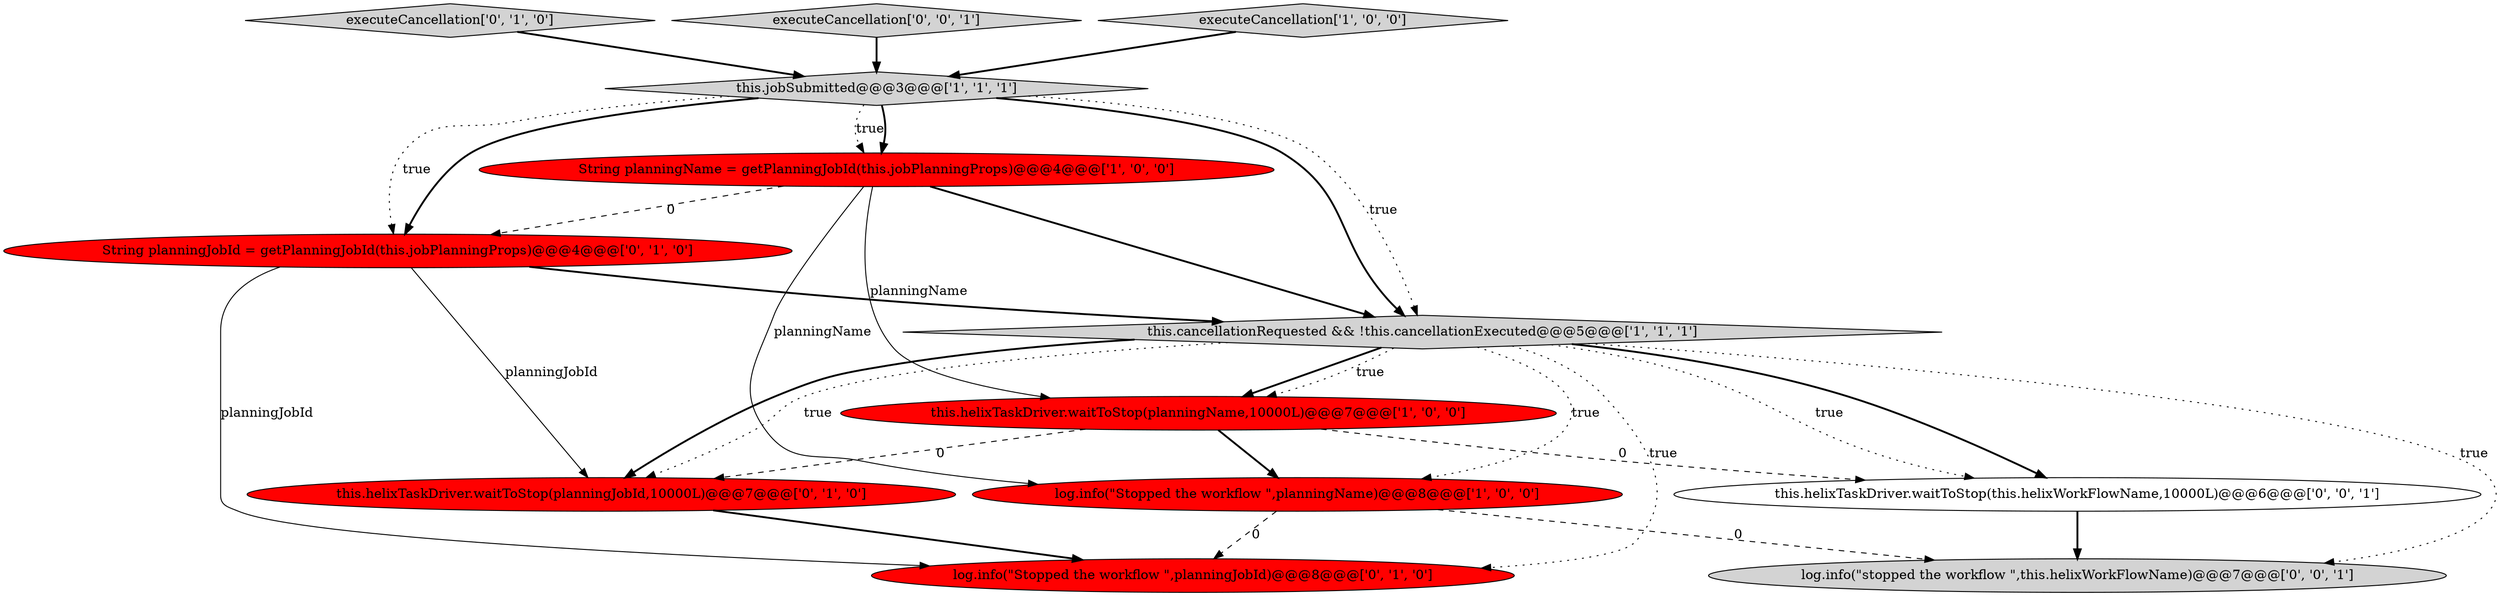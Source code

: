 digraph {
7 [style = filled, label = "executeCancellation['0', '1', '0']", fillcolor = lightgray, shape = diamond image = "AAA0AAABBB2BBB"];
8 [style = filled, label = "log.info(\"Stopped the workflow \",planningJobId)@@@8@@@['0', '1', '0']", fillcolor = red, shape = ellipse image = "AAA1AAABBB2BBB"];
10 [style = filled, label = "executeCancellation['0', '0', '1']", fillcolor = lightgray, shape = diamond image = "AAA0AAABBB3BBB"];
4 [style = filled, label = "log.info(\"Stopped the workflow \",planningName)@@@8@@@['1', '0', '0']", fillcolor = red, shape = ellipse image = "AAA1AAABBB1BBB"];
2 [style = filled, label = "executeCancellation['1', '0', '0']", fillcolor = lightgray, shape = diamond image = "AAA0AAABBB1BBB"];
9 [style = filled, label = "String planningJobId = getPlanningJobId(this.jobPlanningProps)@@@4@@@['0', '1', '0']", fillcolor = red, shape = ellipse image = "AAA1AAABBB2BBB"];
1 [style = filled, label = "this.helixTaskDriver.waitToStop(planningName,10000L)@@@7@@@['1', '0', '0']", fillcolor = red, shape = ellipse image = "AAA1AAABBB1BBB"];
3 [style = filled, label = "this.cancellationRequested && !this.cancellationExecuted@@@5@@@['1', '1', '1']", fillcolor = lightgray, shape = diamond image = "AAA0AAABBB1BBB"];
5 [style = filled, label = "String planningName = getPlanningJobId(this.jobPlanningProps)@@@4@@@['1', '0', '0']", fillcolor = red, shape = ellipse image = "AAA1AAABBB1BBB"];
11 [style = filled, label = "this.helixTaskDriver.waitToStop(this.helixWorkFlowName,10000L)@@@6@@@['0', '0', '1']", fillcolor = white, shape = ellipse image = "AAA0AAABBB3BBB"];
6 [style = filled, label = "this.helixTaskDriver.waitToStop(planningJobId,10000L)@@@7@@@['0', '1', '0']", fillcolor = red, shape = ellipse image = "AAA1AAABBB2BBB"];
0 [style = filled, label = "this.jobSubmitted@@@3@@@['1', '1', '1']", fillcolor = lightgray, shape = diamond image = "AAA0AAABBB1BBB"];
12 [style = filled, label = "log.info(\"stopped the workflow \",this.helixWorkFlowName)@@@7@@@['0', '0', '1']", fillcolor = lightgray, shape = ellipse image = "AAA0AAABBB3BBB"];
3->11 [style = dotted, label="true"];
5->3 [style = bold, label=""];
0->3 [style = bold, label=""];
1->4 [style = bold, label=""];
0->9 [style = bold, label=""];
0->5 [style = dotted, label="true"];
9->8 [style = solid, label="planningJobId"];
3->1 [style = bold, label=""];
3->11 [style = bold, label=""];
3->4 [style = dotted, label="true"];
3->6 [style = bold, label=""];
5->9 [style = dashed, label="0"];
7->0 [style = bold, label=""];
11->12 [style = bold, label=""];
3->6 [style = dotted, label="true"];
5->1 [style = solid, label="planningName"];
5->4 [style = solid, label="planningName"];
4->12 [style = dashed, label="0"];
2->0 [style = bold, label=""];
9->6 [style = solid, label="planningJobId"];
1->6 [style = dashed, label="0"];
3->12 [style = dotted, label="true"];
1->11 [style = dashed, label="0"];
10->0 [style = bold, label=""];
6->8 [style = bold, label=""];
4->8 [style = dashed, label="0"];
9->3 [style = bold, label=""];
0->3 [style = dotted, label="true"];
3->8 [style = dotted, label="true"];
0->9 [style = dotted, label="true"];
3->1 [style = dotted, label="true"];
0->5 [style = bold, label=""];
}
